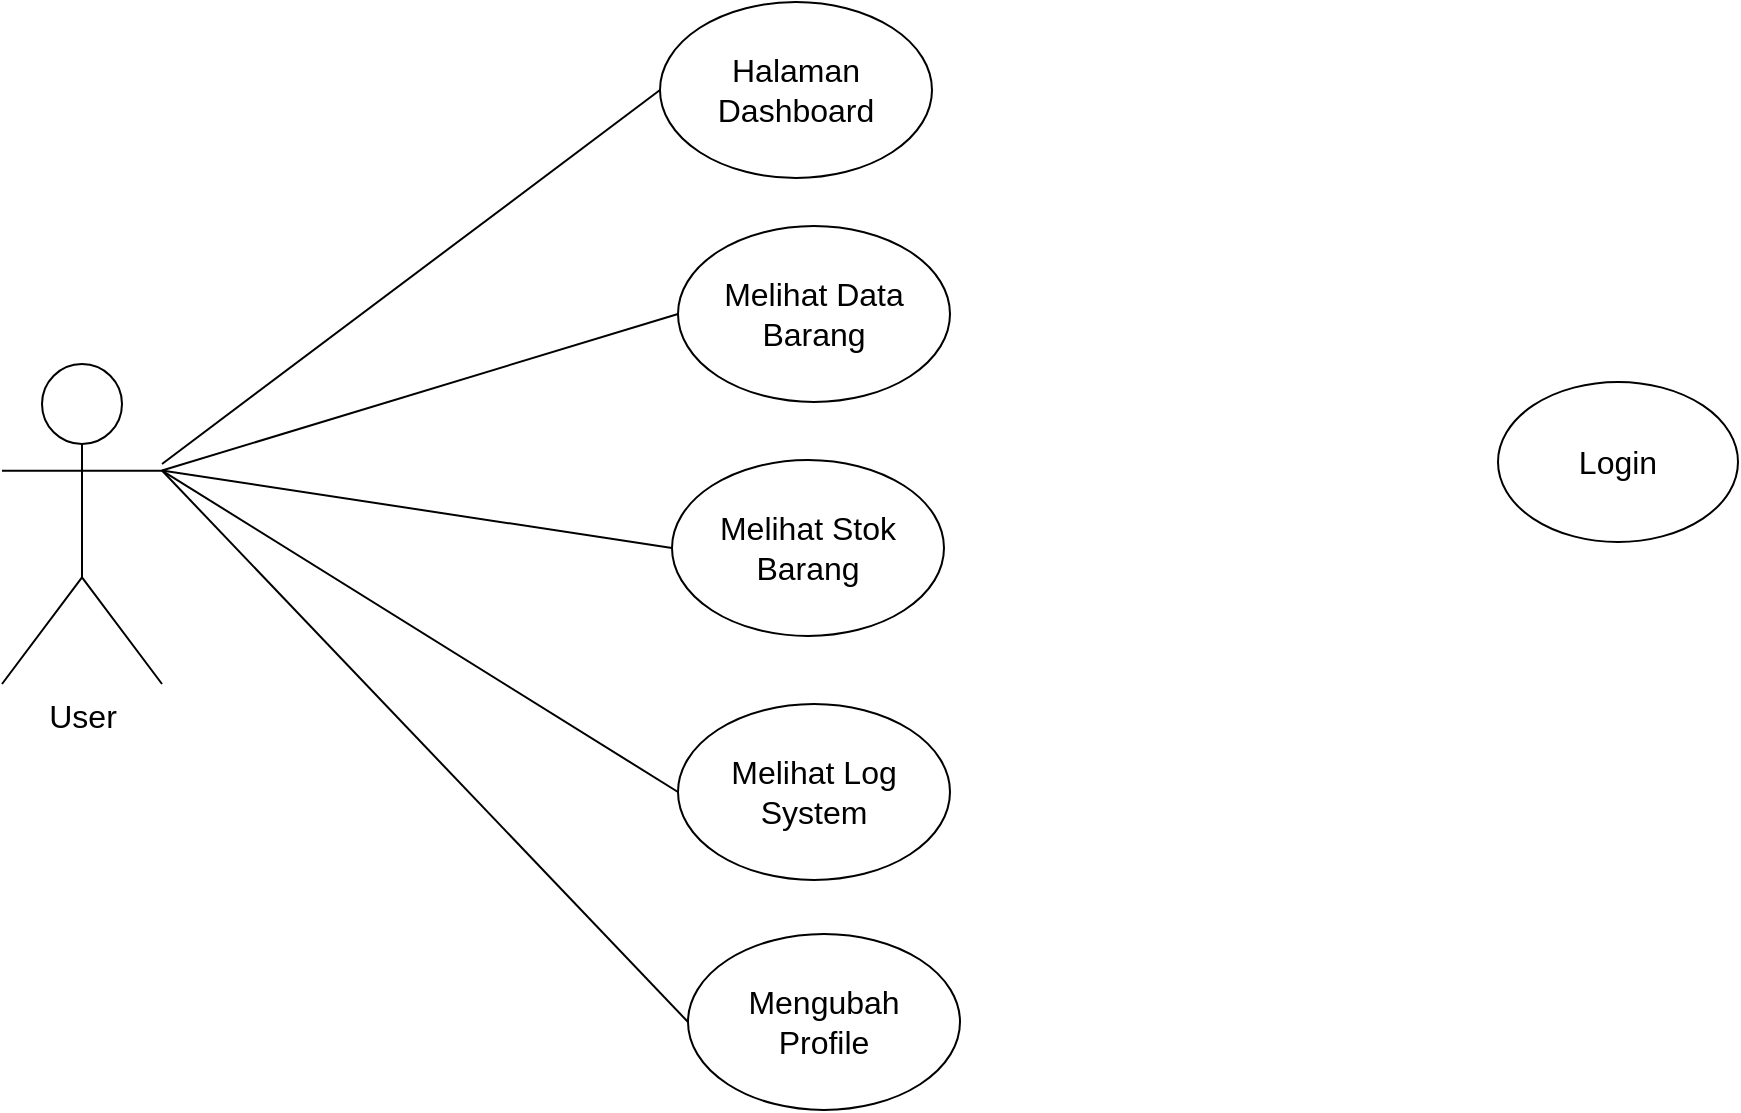<mxfile version="22.0.8" type="github">
  <diagram name="Halaman-1" id="T5wHR7lvQfT2X07eQTTv">
    <mxGraphModel dx="1593" dy="1263" grid="0" gridSize="10" guides="1" tooltips="1" connect="1" arrows="1" fold="1" page="0" pageScale="1" pageWidth="827" pageHeight="1169" math="0" shadow="0">
      <root>
        <mxCell id="0" />
        <mxCell id="1" parent="0" />
        <mxCell id="fe3YSXygyMPMxWbQ2dqE-5" style="edgeStyle=none;curved=1;rounded=0;orthogonalLoop=1;jettySize=auto;html=1;entryX=0;entryY=0.5;entryDx=0;entryDy=0;fontSize=12;startSize=8;endSize=8;endArrow=none;endFill=0;exitX=1;exitY=0.333;exitDx=0;exitDy=0;exitPerimeter=0;" edge="1" parent="1" source="fe3YSXygyMPMxWbQ2dqE-1" target="fe3YSXygyMPMxWbQ2dqE-4">
          <mxGeometry relative="1" as="geometry" />
        </mxCell>
        <mxCell id="fe3YSXygyMPMxWbQ2dqE-1" value="User" style="shape=umlActor;verticalLabelPosition=bottom;verticalAlign=top;html=1;outlineConnect=0;fontSize=16;" vertex="1" parent="1">
          <mxGeometry x="-242" y="159" width="80" height="160" as="geometry" />
        </mxCell>
        <mxCell id="fe3YSXygyMPMxWbQ2dqE-2" value="" style="endArrow=none;html=1;rounded=0;fontSize=12;startSize=8;endSize=8;curved=1;entryX=0;entryY=0.5;entryDx=0;entryDy=0;" edge="1" parent="1" source="fe3YSXygyMPMxWbQ2dqE-1" target="fe3YSXygyMPMxWbQ2dqE-3">
          <mxGeometry width="50" height="50" relative="1" as="geometry">
            <mxPoint x="5" y="102" as="sourcePoint" />
            <mxPoint x="55" y="52" as="targetPoint" />
          </mxGeometry>
        </mxCell>
        <mxCell id="fe3YSXygyMPMxWbQ2dqE-3" value="Halaman Dashboard" style="ellipse;whiteSpace=wrap;html=1;fontSize=16;" vertex="1" parent="1">
          <mxGeometry x="87" y="-22" width="136" height="88" as="geometry" />
        </mxCell>
        <mxCell id="fe3YSXygyMPMxWbQ2dqE-4" value="Melihat Data Barang" style="ellipse;whiteSpace=wrap;html=1;fontSize=16;" vertex="1" parent="1">
          <mxGeometry x="96" y="90" width="136" height="88" as="geometry" />
        </mxCell>
        <mxCell id="fe3YSXygyMPMxWbQ2dqE-6" value="Melihat Stok Barang" style="ellipse;whiteSpace=wrap;html=1;fontSize=16;" vertex="1" parent="1">
          <mxGeometry x="93" y="207" width="136" height="88" as="geometry" />
        </mxCell>
        <mxCell id="fe3YSXygyMPMxWbQ2dqE-7" value="" style="endArrow=none;html=1;rounded=0;fontSize=12;startSize=8;endSize=8;curved=1;exitX=1;exitY=0.333;exitDx=0;exitDy=0;exitPerimeter=0;entryX=0;entryY=0.5;entryDx=0;entryDy=0;" edge="1" parent="1" source="fe3YSXygyMPMxWbQ2dqE-1" target="fe3YSXygyMPMxWbQ2dqE-6">
          <mxGeometry width="50" height="50" relative="1" as="geometry">
            <mxPoint x="175" y="225" as="sourcePoint" />
            <mxPoint x="225" y="175" as="targetPoint" />
          </mxGeometry>
        </mxCell>
        <mxCell id="fe3YSXygyMPMxWbQ2dqE-8" value="Melihat Log System" style="ellipse;whiteSpace=wrap;html=1;fontSize=16;" vertex="1" parent="1">
          <mxGeometry x="96" y="329" width="136" height="88" as="geometry" />
        </mxCell>
        <mxCell id="fe3YSXygyMPMxWbQ2dqE-9" value="" style="endArrow=none;html=1;rounded=0;fontSize=12;startSize=8;endSize=8;curved=1;exitX=1;exitY=0.333;exitDx=0;exitDy=0;exitPerimeter=0;entryX=0;entryY=0.5;entryDx=0;entryDy=0;" edge="1" parent="1" source="fe3YSXygyMPMxWbQ2dqE-1" target="fe3YSXygyMPMxWbQ2dqE-8">
          <mxGeometry width="50" height="50" relative="1" as="geometry">
            <mxPoint x="175" y="225" as="sourcePoint" />
            <mxPoint x="89" y="377" as="targetPoint" />
          </mxGeometry>
        </mxCell>
        <mxCell id="fe3YSXygyMPMxWbQ2dqE-10" value="Mengubah &lt;br&gt;Profile" style="ellipse;whiteSpace=wrap;html=1;fontSize=16;" vertex="1" parent="1">
          <mxGeometry x="101" y="444" width="136" height="88" as="geometry" />
        </mxCell>
        <mxCell id="fe3YSXygyMPMxWbQ2dqE-11" value="" style="endArrow=none;html=1;rounded=0;fontSize=12;startSize=8;endSize=8;curved=1;exitX=1;exitY=0.333;exitDx=0;exitDy=0;exitPerimeter=0;entryX=0;entryY=0.5;entryDx=0;entryDy=0;" edge="1" parent="1" source="fe3YSXygyMPMxWbQ2dqE-1" target="fe3YSXygyMPMxWbQ2dqE-10">
          <mxGeometry width="50" height="50" relative="1" as="geometry">
            <mxPoint x="134" y="190" as="sourcePoint" />
            <mxPoint x="184" y="140" as="targetPoint" />
          </mxGeometry>
        </mxCell>
        <mxCell id="fe3YSXygyMPMxWbQ2dqE-12" value="Login" style="ellipse;whiteSpace=wrap;html=1;fontSize=16;" vertex="1" parent="1">
          <mxGeometry x="506" y="168" width="120" height="80" as="geometry" />
        </mxCell>
      </root>
    </mxGraphModel>
  </diagram>
</mxfile>

